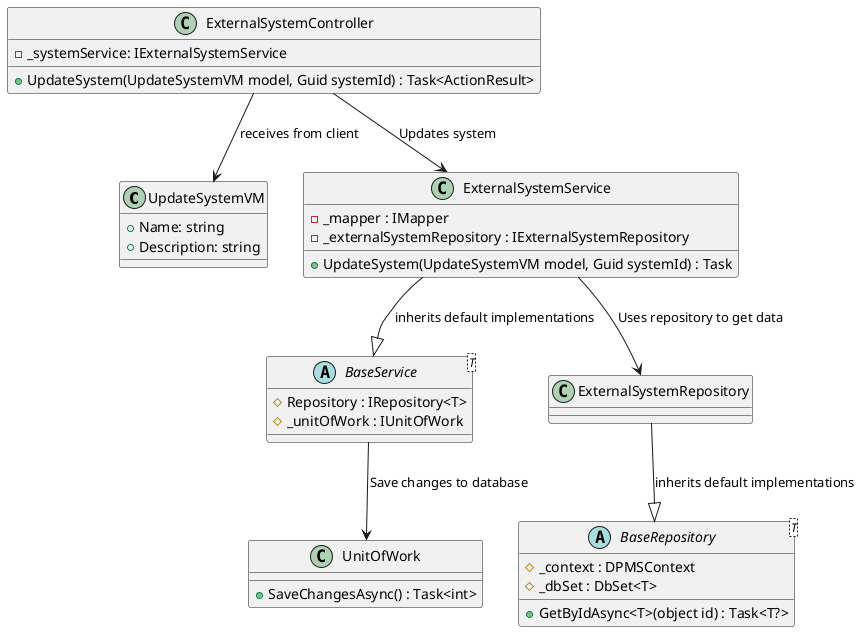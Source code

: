 @startuml

' Entity
class UpdateSystemVM {
    +Name: string
    +Description: string
}

' Service Layer
abstract class BaseRepository<T> {
    #_context : DPMSContext
    #_dbSet : DbSet<T>

    +GetByIdAsync<T>(object id) : Task<T?>
}

abstract class BaseService<T> {
    #Repository : IRepository<T>
    #_unitOfWork : IUnitOfWork
}

class UnitOfWork {
    +SaveChangesAsync() : Task<int>
}

class ExternalSystemRepository {
}

class ExternalSystemService {
    -_mapper : IMapper
    -_externalSystemRepository : IExternalSystemRepository

    +UpdateSystem(UpdateSystemVM model, Guid systemId) : Task
}

' Controller
class ExternalSystemController {
    +UpdateSystem(UpdateSystemVM model, Guid systemId) : Task<ActionResult>

    -_systemService: IExternalSystemService
}

' Relationships (with comments on arrows)

ExternalSystemRepository --|> BaseRepository : "inherits default implementations"
ExternalSystemService --> ExternalSystemRepository : "Uses repository to get data"
BaseService --> UnitOfWork : Save changes to database
ExternalSystemService --|> BaseService : "inherits default implementations"
ExternalSystemService <-U- ExternalSystemController : "Updates system"
ExternalSystemController --> UpdateSystemVM : "receives from client"

@enduml